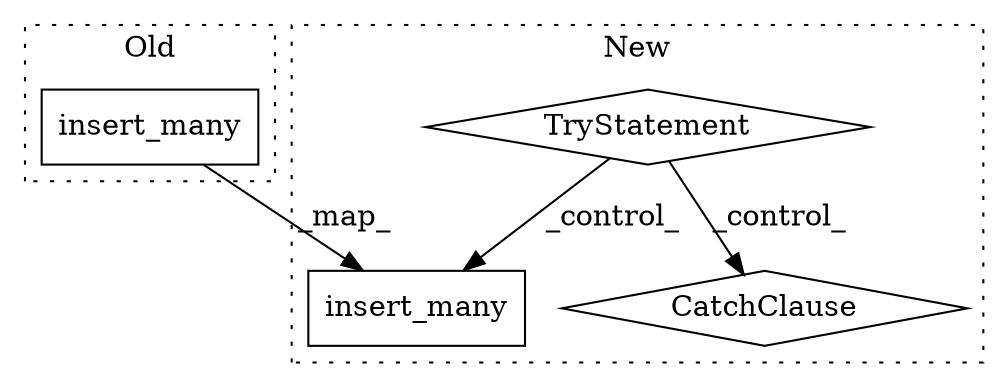 digraph G {
subgraph cluster0 {
1 [label="insert_many" a="32" s="1268,1284" l="12,1" shape="box"];
label = "Old";
style="dotted";
}
subgraph cluster1 {
2 [label="insert_many" a="32" s="1487,1503" l="12,1" shape="box"];
3 [label="TryStatement" a="54" s="1458" l="4" shape="diamond"];
4 [label="CatchClause" a="12" s="1515,1551" l="13,2" shape="diamond"];
label = "New";
style="dotted";
}
1 -> 2 [label="_map_"];
3 -> 2 [label="_control_"];
3 -> 4 [label="_control_"];
}